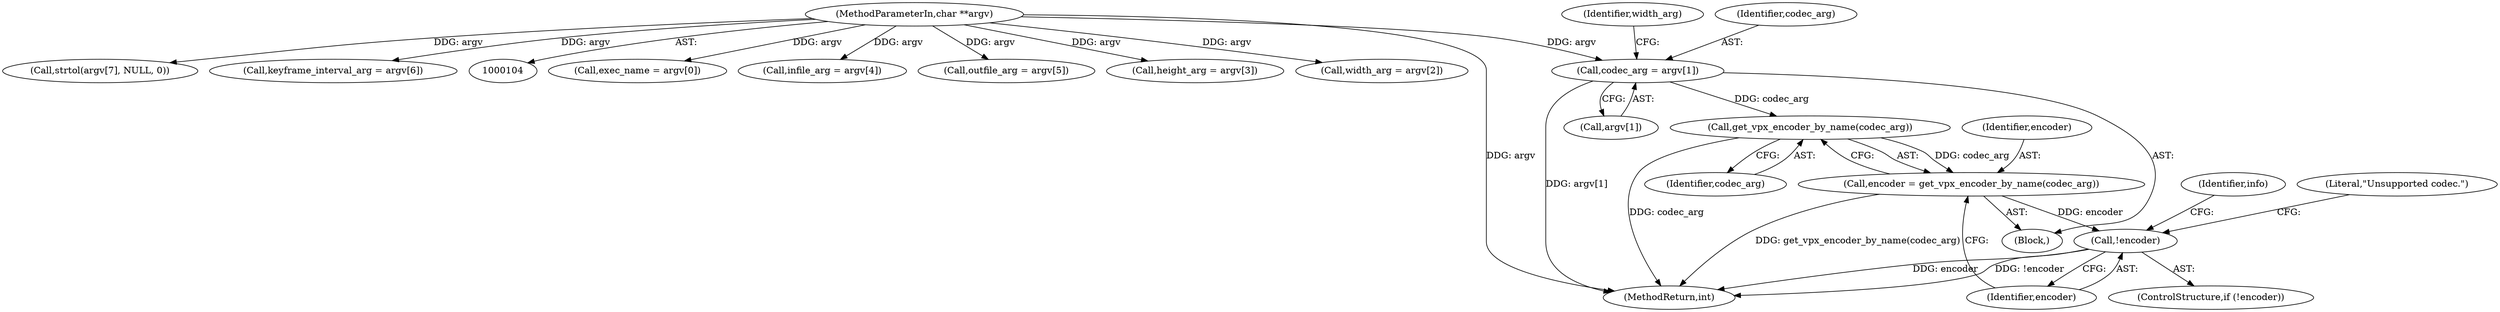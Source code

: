 digraph "0_Android_5a9753fca56f0eeb9f61e342b2fccffc364f9426_14@array" {
"1000178" [label="(Call,codec_arg = argv[1])"];
"1000106" [label="(MethodParameterIn,char **argv)"];
"1000210" [label="(Call,get_vpx_encoder_by_name(codec_arg))"];
"1000208" [label="(Call,encoder = get_vpx_encoder_by_name(codec_arg))"];
"1000213" [label="(Call,!encoder)"];
"1000214" [label="(Identifier,encoder)"];
"1000211" [label="(Identifier,codec_arg)"];
"1000167" [label="(Call,exec_name = argv[0])"];
"1000193" [label="(Call,infile_arg = argv[4])"];
"1000491" [label="(MethodReturn,int)"];
"1000219" [label="(Identifier,info)"];
"1000198" [label="(Call,outfile_arg = argv[5])"];
"1000213" [label="(Call,!encoder)"];
"1000184" [label="(Identifier,width_arg)"];
"1000208" [label="(Call,encoder = get_vpx_encoder_by_name(codec_arg))"];
"1000180" [label="(Call,argv[1])"];
"1000178" [label="(Call,codec_arg = argv[1])"];
"1000210" [label="(Call,get_vpx_encoder_by_name(codec_arg))"];
"1000212" [label="(ControlStructure,if (!encoder))"];
"1000216" [label="(Literal,\"Unsupported codec.\")"];
"1000107" [label="(Block,)"];
"1000188" [label="(Call,height_arg = argv[3])"];
"1000106" [label="(MethodParameterIn,char **argv)"];
"1000183" [label="(Call,width_arg = argv[2])"];
"1000179" [label="(Identifier,codec_arg)"];
"1000209" [label="(Identifier,encoder)"];
"1000385" [label="(Call,strtol(argv[7], NULL, 0))"];
"1000203" [label="(Call,keyframe_interval_arg = argv[6])"];
"1000178" -> "1000107"  [label="AST: "];
"1000178" -> "1000180"  [label="CFG: "];
"1000179" -> "1000178"  [label="AST: "];
"1000180" -> "1000178"  [label="AST: "];
"1000184" -> "1000178"  [label="CFG: "];
"1000178" -> "1000491"  [label="DDG: argv[1]"];
"1000106" -> "1000178"  [label="DDG: argv"];
"1000178" -> "1000210"  [label="DDG: codec_arg"];
"1000106" -> "1000104"  [label="AST: "];
"1000106" -> "1000491"  [label="DDG: argv"];
"1000106" -> "1000167"  [label="DDG: argv"];
"1000106" -> "1000183"  [label="DDG: argv"];
"1000106" -> "1000188"  [label="DDG: argv"];
"1000106" -> "1000193"  [label="DDG: argv"];
"1000106" -> "1000198"  [label="DDG: argv"];
"1000106" -> "1000203"  [label="DDG: argv"];
"1000106" -> "1000385"  [label="DDG: argv"];
"1000210" -> "1000208"  [label="AST: "];
"1000210" -> "1000211"  [label="CFG: "];
"1000211" -> "1000210"  [label="AST: "];
"1000208" -> "1000210"  [label="CFG: "];
"1000210" -> "1000491"  [label="DDG: codec_arg"];
"1000210" -> "1000208"  [label="DDG: codec_arg"];
"1000208" -> "1000107"  [label="AST: "];
"1000209" -> "1000208"  [label="AST: "];
"1000214" -> "1000208"  [label="CFG: "];
"1000208" -> "1000491"  [label="DDG: get_vpx_encoder_by_name(codec_arg)"];
"1000208" -> "1000213"  [label="DDG: encoder"];
"1000213" -> "1000212"  [label="AST: "];
"1000213" -> "1000214"  [label="CFG: "];
"1000214" -> "1000213"  [label="AST: "];
"1000216" -> "1000213"  [label="CFG: "];
"1000219" -> "1000213"  [label="CFG: "];
"1000213" -> "1000491"  [label="DDG: encoder"];
"1000213" -> "1000491"  [label="DDG: !encoder"];
}
